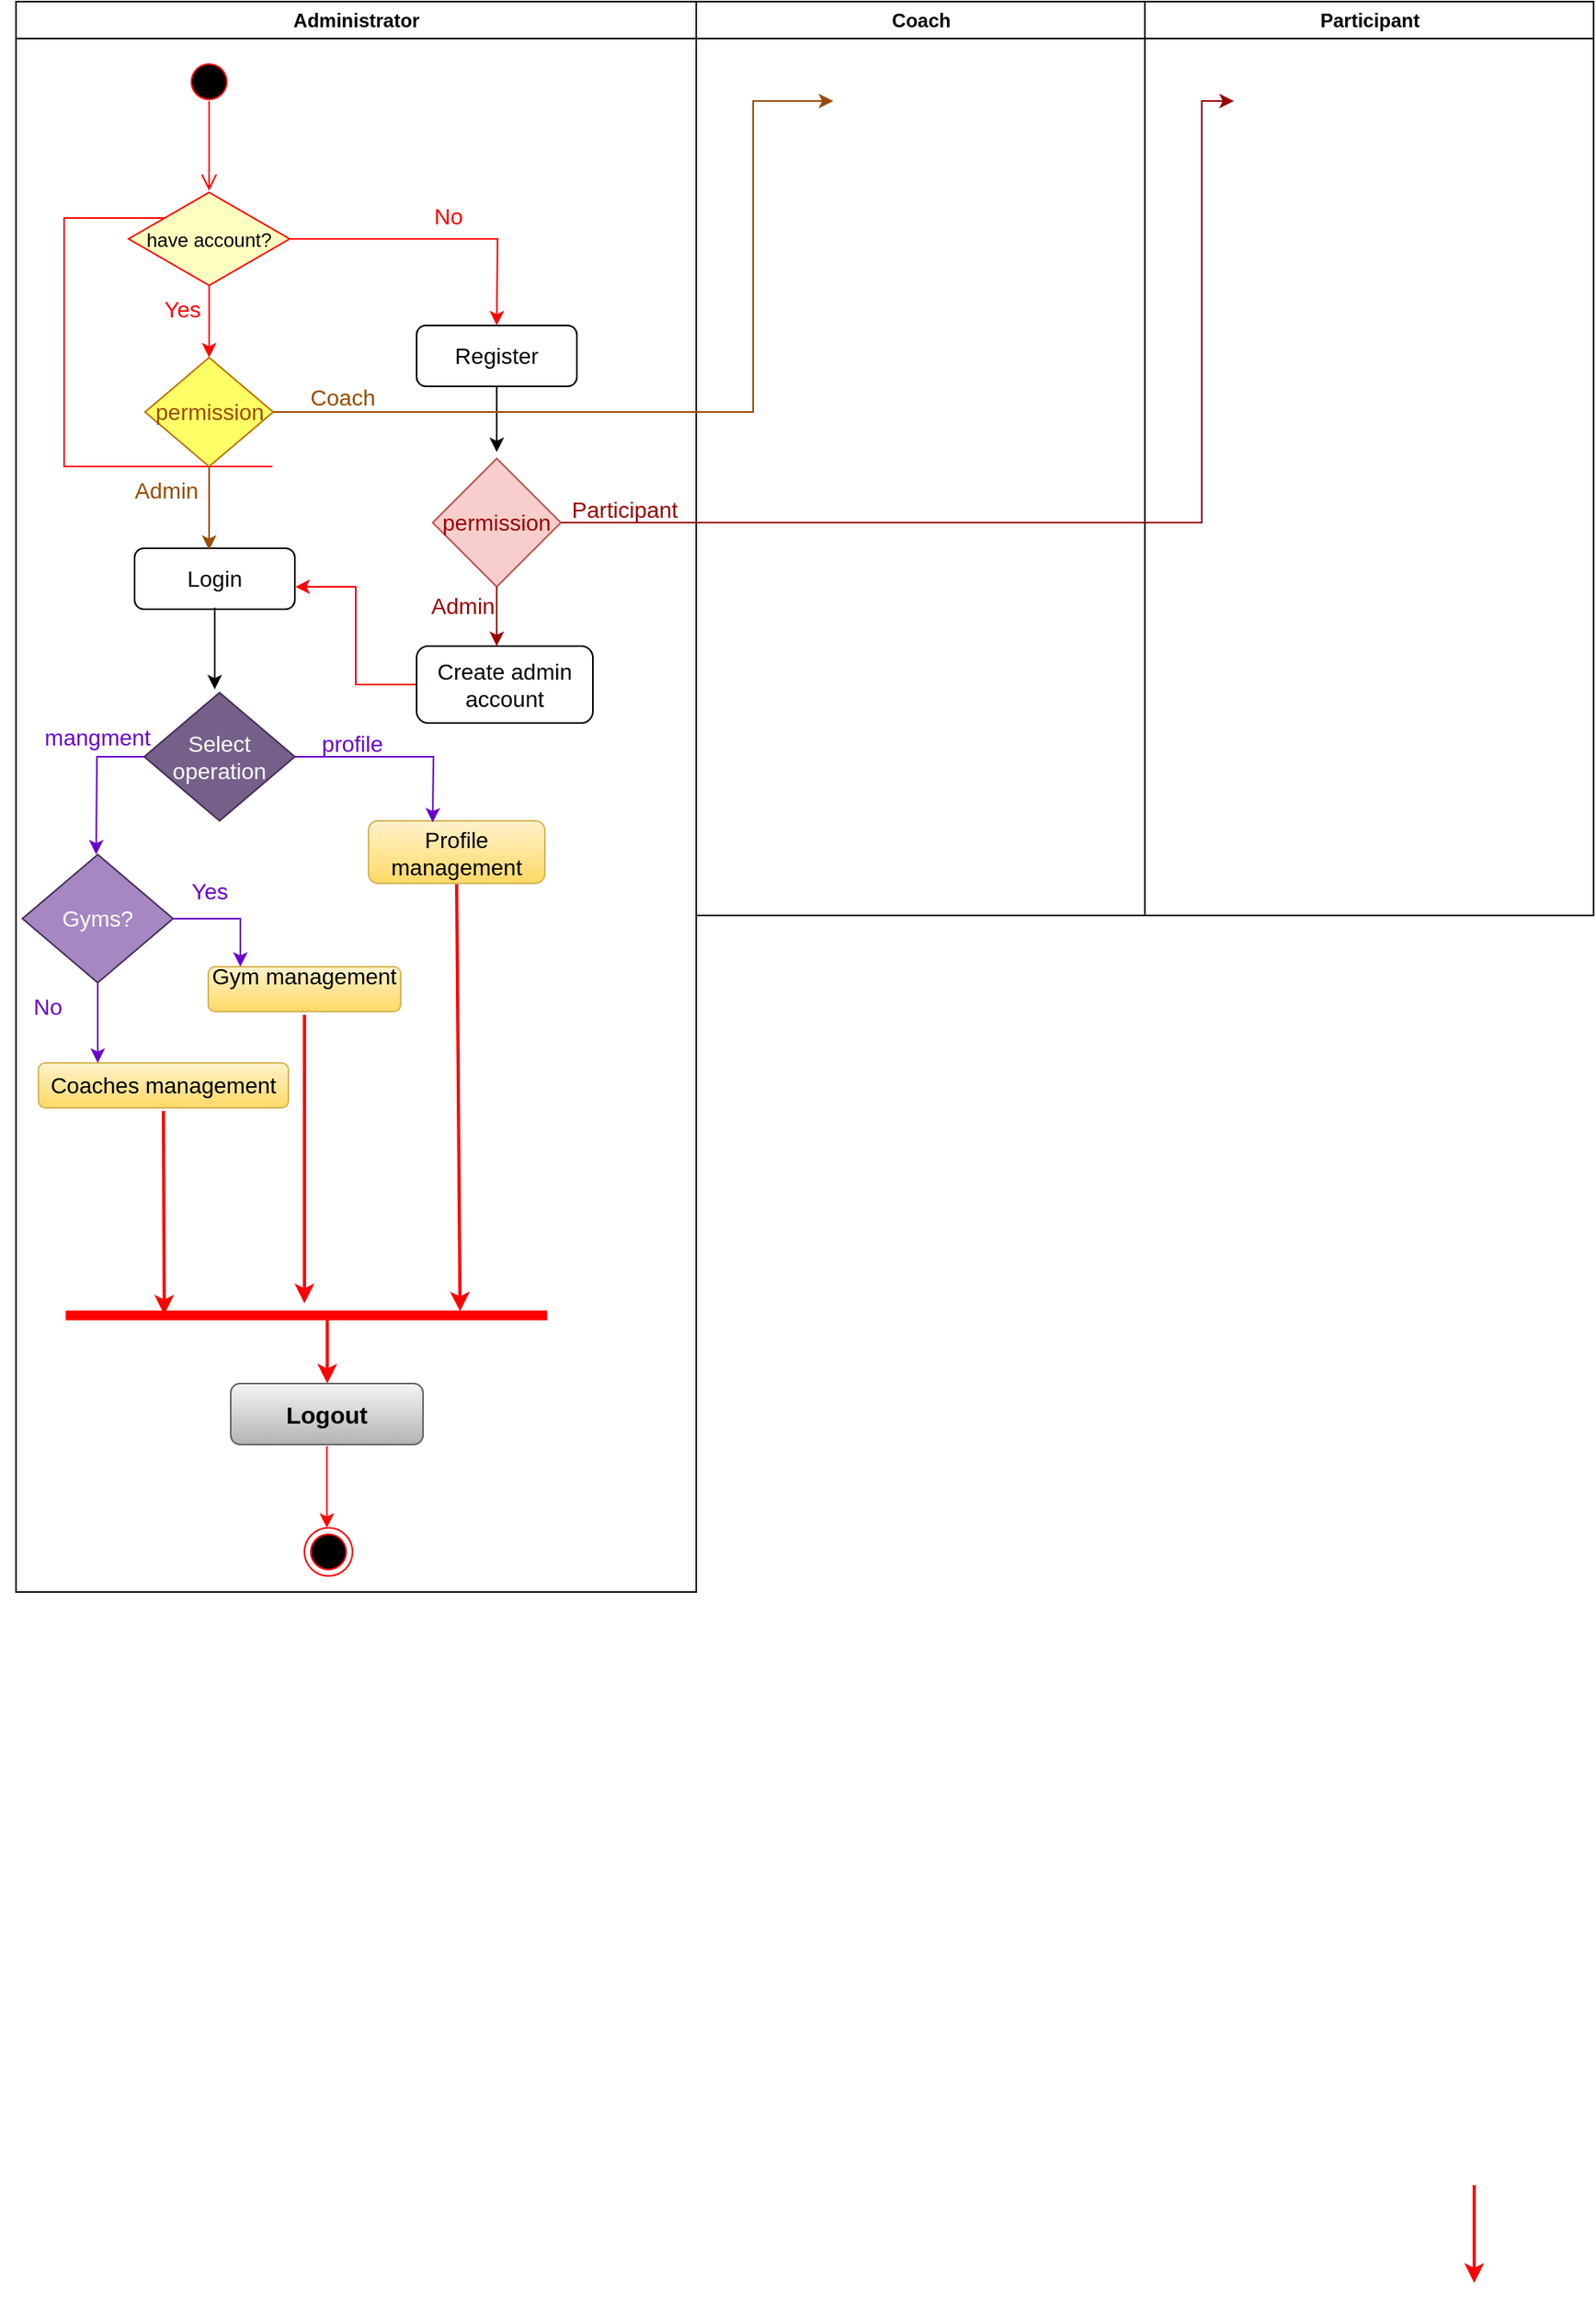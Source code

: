 <mxfile version="20.5.1" type="github">
  <diagram name="Page-1" id="e7e014a7-5840-1c2e-5031-d8a46d1fe8dd">
    <mxGraphModel dx="1038" dy="536" grid="1" gridSize="10" guides="1" tooltips="1" connect="1" arrows="1" fold="1" page="1" pageScale="1" pageWidth="1169" pageHeight="826" background="none" math="0" shadow="0">
      <root>
        <mxCell id="0" />
        <mxCell id="1" parent="0" />
        <mxCell id="2" value="Administrator" style="swimlane;whiteSpace=wrap;" parent="1" vertex="1">
          <mxGeometry x="20" y="128" width="424.5" height="992" as="geometry" />
        </mxCell>
        <mxCell id="12" value="" style="edgeStyle=elbowEdgeStyle;elbow=horizontal;strokeColor=#FF0000;endArrow=open;endFill=1;rounded=0" parent="2" source="10" edge="1">
          <mxGeometry width="100" height="100" relative="1" as="geometry">
            <mxPoint x="160" y="290" as="sourcePoint" />
            <mxPoint x="115" y="135" as="targetPoint" />
            <Array as="points">
              <mxPoint x="30" y="250" />
            </Array>
          </mxGeometry>
        </mxCell>
        <mxCell id="dBgh0t9pDxQGnR2ba0j--41" value="" style="ellipse;html=1;shape=startState;fillColor=#000000;strokeColor=#ff0000;" vertex="1" parent="2">
          <mxGeometry x="105.5" y="35" width="30" height="30" as="geometry" />
        </mxCell>
        <mxCell id="dBgh0t9pDxQGnR2ba0j--42" value="" style="edgeStyle=orthogonalEdgeStyle;html=1;verticalAlign=bottom;endArrow=open;endSize=8;strokeColor=#ff0000;rounded=0;" edge="1" parent="2">
          <mxGeometry relative="1" as="geometry">
            <mxPoint x="120.5" y="118" as="targetPoint" />
            <mxPoint x="120.5" y="62" as="sourcePoint" />
          </mxGeometry>
        </mxCell>
        <mxCell id="dBgh0t9pDxQGnR2ba0j--45" value="have account?" style="rhombus;fillColor=#ffffc0;strokeColor=#ff0000;" vertex="1" parent="2">
          <mxGeometry x="70.25" y="119" width="100.5" height="58" as="geometry" />
        </mxCell>
        <mxCell id="dBgh0t9pDxQGnR2ba0j--49" value="&lt;font style=&quot;font-size: 14px;&quot; color=&quot;#FF0000&quot;&gt;No&lt;/font&gt;" style="text;html=1;strokeColor=none;fillColor=none;align=center;verticalAlign=middle;whiteSpace=wrap;rounded=0;" vertex="1" parent="2">
          <mxGeometry x="240" y="119" width="60" height="30" as="geometry" />
        </mxCell>
        <mxCell id="dBgh0t9pDxQGnR2ba0j--51" value="&lt;span&gt;Register &lt;/span&gt;" style="rounded=1;whiteSpace=wrap;html=1;fontSize=14;fontColor=#000000;" vertex="1" parent="2">
          <mxGeometry x="250" y="202" width="100" height="38" as="geometry" />
        </mxCell>
        <mxCell id="dBgh0t9pDxQGnR2ba0j--53" value="&lt;font color=&quot;#990000&quot;&gt;permission&lt;/font&gt;" style="rhombus;whiteSpace=wrap;html=1;fontSize=14;fillColor=#f8cecc;strokeColor=#b85450;" vertex="1" parent="2">
          <mxGeometry x="260" y="285" width="80" height="80" as="geometry" />
        </mxCell>
        <mxCell id="dBgh0t9pDxQGnR2ba0j--64" style="edgeStyle=orthogonalEdgeStyle;rounded=0;orthogonalLoop=1;jettySize=auto;html=1;entryX=1.003;entryY=0.632;entryDx=0;entryDy=0;entryPerimeter=0;strokeColor=#FF0000;fontSize=14;fontColor=#000000;" edge="1" parent="2" source="dBgh0t9pDxQGnR2ba0j--55" target="dBgh0t9pDxQGnR2ba0j--58">
          <mxGeometry relative="1" as="geometry" />
        </mxCell>
        <mxCell id="dBgh0t9pDxQGnR2ba0j--55" value="&lt;font color=&quot;#000000&quot;&gt;Create admin account&lt;br&gt;&lt;/font&gt;" style="rounded=1;whiteSpace=wrap;html=1;fontSize=14;" vertex="1" parent="2">
          <mxGeometry x="250" y="402" width="110" height="48" as="geometry" />
        </mxCell>
        <mxCell id="dBgh0t9pDxQGnR2ba0j--57" value="&lt;font color=&quot;#FF0000&quot;&gt;Yes&lt;/font&gt;" style="text;html=1;strokeColor=none;fillColor=none;align=center;verticalAlign=middle;whiteSpace=wrap;rounded=0;fontSize=14;fontColor=#000000;" vertex="1" parent="2">
          <mxGeometry x="74" y="177" width="60" height="30" as="geometry" />
        </mxCell>
        <mxCell id="dBgh0t9pDxQGnR2ba0j--58" value="Login" style="rounded=1;whiteSpace=wrap;html=1;fontSize=14;fontColor=#000000;" vertex="1" parent="2">
          <mxGeometry x="74" y="341" width="100" height="38" as="geometry" />
        </mxCell>
        <mxCell id="dBgh0t9pDxQGnR2ba0j--59" value="&lt;font color=&quot;#994C00&quot;&gt;Admin&lt;/font&gt;" style="text;html=1;strokeColor=none;fillColor=none;align=center;verticalAlign=middle;whiteSpace=wrap;rounded=0;fontSize=14;fontColor=#FF0000;" vertex="1" parent="2">
          <mxGeometry x="64" y="290" width="60" height="30" as="geometry" />
        </mxCell>
        <mxCell id="dBgh0t9pDxQGnR2ba0j--62" value="Select operation" style="rhombus;whiteSpace=wrap;html=1;fontSize=14;fillColor=#76608a;strokeColor=#432D57;fontColor=#ffffff;" vertex="1" parent="2">
          <mxGeometry x="80" y="431" width="94" height="80" as="geometry" />
        </mxCell>
        <mxCell id="dBgh0t9pDxQGnR2ba0j--65" value="&lt;font color=&quot;#994C00&quot;&gt;permission&lt;/font&gt;" style="rhombus;whiteSpace=wrap;html=1;fontSize=14;fillColor=#FFFF66;strokeColor=#BD7000;fontColor=#000000;" vertex="1" parent="2">
          <mxGeometry x="80.5" y="222" width="80" height="68" as="geometry" />
        </mxCell>
        <mxCell id="dBgh0t9pDxQGnR2ba0j--69" value="&lt;font color=&quot;#994C00&quot;&gt;Coach&lt;/font&gt;" style="text;html=1;strokeColor=none;fillColor=none;align=center;verticalAlign=middle;whiteSpace=wrap;rounded=0;fontSize=14;fontColor=#FF0000;" vertex="1" parent="2">
          <mxGeometry x="174" y="232" width="60" height="30" as="geometry" />
        </mxCell>
        <mxCell id="dBgh0t9pDxQGnR2ba0j--72" value="&lt;font color=&quot;#990000&quot;&gt;Participant&lt;/font&gt;" style="text;html=1;strokeColor=none;fillColor=none;align=center;verticalAlign=middle;whiteSpace=wrap;rounded=0;fontSize=14;fontColor=#FF0000;" vertex="1" parent="2">
          <mxGeometry x="350" y="302" width="60" height="30" as="geometry" />
        </mxCell>
        <mxCell id="dBgh0t9pDxQGnR2ba0j--75" value="&lt;font color=&quot;#6600CC&quot;&gt;profile&lt;/font&gt;" style="text;html=1;strokeColor=none;fillColor=none;align=center;verticalAlign=middle;whiteSpace=wrap;rounded=0;fontSize=14;fontColor=#990000;" vertex="1" parent="2">
          <mxGeometry x="180" y="448" width="60" height="30" as="geometry" />
        </mxCell>
        <mxCell id="dBgh0t9pDxQGnR2ba0j--76" value="mangment" style="text;html=1;strokeColor=none;fillColor=none;align=center;verticalAlign=middle;whiteSpace=wrap;rounded=0;fontSize=14;fontColor=#6600CC;" vertex="1" parent="2">
          <mxGeometry x="21" y="444" width="60" height="30" as="geometry" />
        </mxCell>
        <mxCell id="dBgh0t9pDxQGnR2ba0j--77" value="Gyms?" style="rhombus;whiteSpace=wrap;html=1;fontSize=14;fillColor=#A687C2;strokeColor=#432D57;fontColor=#ffffff;" vertex="1" parent="2">
          <mxGeometry x="4" y="532" width="94" height="80" as="geometry" />
        </mxCell>
        <mxCell id="dBgh0t9pDxQGnR2ba0j--78" value="&lt;p&gt;&lt;span&gt;Profile management&lt;/span&gt;&lt;/p&gt;" style="rounded=1;whiteSpace=wrap;html=1;fontSize=14;fillColor=#fff2cc;gradientColor=#ffd966;strokeColor=#d6b656;" vertex="1" parent="2">
          <mxGeometry x="220" y="511" width="110" height="39" as="geometry" />
        </mxCell>
        <mxCell id="dBgh0t9pDxQGnR2ba0j--80" value="Yes" style="text;html=1;strokeColor=none;fillColor=none;align=center;verticalAlign=middle;whiteSpace=wrap;rounded=0;fontSize=14;fontColor=#6600CC;" vertex="1" parent="2">
          <mxGeometry x="91" y="540" width="60" height="30" as="geometry" />
        </mxCell>
        <mxCell id="dBgh0t9pDxQGnR2ba0j--81" value="&#xa;&lt;p&gt;&lt;/p&gt;&lt;p&gt;&lt;span&gt;Gym management&lt;/span&gt;&lt;/p&gt;&lt;p&gt;&lt;/p&gt;&#xa;&#xa;" style="rounded=1;whiteSpace=wrap;html=1;fontSize=14;fillColor=#fff2cc;gradientColor=#ffd966;strokeColor=#d6b656;" vertex="1" parent="2">
          <mxGeometry x="120" y="602" width="120" height="28" as="geometry" />
        </mxCell>
        <mxCell id="dBgh0t9pDxQGnR2ba0j--84" value="&lt;br&gt;&lt;p&gt;&lt;/p&gt;&lt;p&gt;&lt;span&gt;Coaches &lt;/span&gt;&lt;span&gt;management&lt;/span&gt;&lt;/p&gt;&lt;p&gt;&lt;/p&gt;&lt;br&gt;" style="rounded=1;whiteSpace=wrap;html=1;fontSize=14;fillColor=#fff2cc;gradientColor=#ffd966;strokeColor=#d6b656;" vertex="1" parent="2">
          <mxGeometry x="14" y="662" width="156" height="28" as="geometry" />
        </mxCell>
        <mxCell id="dBgh0t9pDxQGnR2ba0j--88" value="" style="shape=line;strokeWidth=6;strokeColor=#ff0000;rotation=-180;" vertex="1" parent="2">
          <mxGeometry x="31" y="812" width="300.5" height="15" as="geometry" />
        </mxCell>
        <mxCell id="dBgh0t9pDxQGnR2ba0j--91" value="&lt;b&gt;&lt;font style=&quot;font-size: 15px;&quot;&gt;Logout&lt;/font&gt;&lt;/b&gt;" style="rounded=1;whiteSpace=wrap;html=1;fontSize=14;fillColor=#f5f5f5;gradientColor=#b3b3b3;strokeColor=#666666;" vertex="1" parent="2">
          <mxGeometry x="134" y="862" width="120" height="38" as="geometry" />
        </mxCell>
        <mxCell id="38" value="" style="ellipse;shape=endState;fillColor=#000000;strokeColor=#ff0000" parent="2" vertex="1">
          <mxGeometry x="180" y="952" width="30" height="30" as="geometry" />
        </mxCell>
        <mxCell id="3" value="Coach" style="swimlane;whiteSpace=wrap" parent="1" vertex="1">
          <mxGeometry x="444.5" y="128" width="280" height="570" as="geometry" />
        </mxCell>
        <mxCell id="4" value="Participant" style="swimlane;whiteSpace=wrap" parent="1" vertex="1">
          <mxGeometry x="724.5" y="128" width="280" height="570" as="geometry" />
        </mxCell>
        <mxCell id="dBgh0t9pDxQGnR2ba0j--48" style="edgeStyle=orthogonalEdgeStyle;rounded=0;orthogonalLoop=1;jettySize=auto;html=1;strokeColor=#FF0000;" edge="1" parent="1" source="dBgh0t9pDxQGnR2ba0j--45">
          <mxGeometry relative="1" as="geometry">
            <mxPoint x="320" y="330" as="targetPoint" />
          </mxGeometry>
        </mxCell>
        <mxCell id="dBgh0t9pDxQGnR2ba0j--52" style="edgeStyle=orthogonalEdgeStyle;rounded=0;orthogonalLoop=1;jettySize=auto;html=1;strokeColor=#000000;fontSize=14;fontColor=#000000;" edge="1" parent="1">
          <mxGeometry relative="1" as="geometry">
            <mxPoint x="320" y="409" as="targetPoint" />
            <mxPoint x="320" y="368" as="sourcePoint" />
          </mxGeometry>
        </mxCell>
        <mxCell id="dBgh0t9pDxQGnR2ba0j--54" style="edgeStyle=orthogonalEdgeStyle;rounded=0;orthogonalLoop=1;jettySize=auto;html=1;strokeColor=#990000;fontSize=14;fontColor=#990000;" edge="1" parent="1" source="dBgh0t9pDxQGnR2ba0j--53">
          <mxGeometry relative="1" as="geometry">
            <mxPoint x="320" y="530" as="targetPoint" />
          </mxGeometry>
        </mxCell>
        <mxCell id="dBgh0t9pDxQGnR2ba0j--56" style="edgeStyle=orthogonalEdgeStyle;rounded=0;orthogonalLoop=1;jettySize=auto;html=1;strokeColor=#FF0000;fontSize=14;fontColor=#000000;" edge="1" parent="1" source="dBgh0t9pDxQGnR2ba0j--45">
          <mxGeometry relative="1" as="geometry">
            <mxPoint x="140.5" y="350" as="targetPoint" />
          </mxGeometry>
        </mxCell>
        <mxCell id="dBgh0t9pDxQGnR2ba0j--61" style="edgeStyle=orthogonalEdgeStyle;rounded=0;orthogonalLoop=1;jettySize=auto;html=1;strokeColor=#000000;fontSize=14;fontColor=#000000;" edge="1" parent="1">
          <mxGeometry relative="1" as="geometry">
            <mxPoint x="144" y="557" as="targetPoint" />
            <mxPoint x="144" y="506" as="sourcePoint" />
          </mxGeometry>
        </mxCell>
        <mxCell id="dBgh0t9pDxQGnR2ba0j--66" style="edgeStyle=orthogonalEdgeStyle;rounded=0;orthogonalLoop=1;jettySize=auto;html=1;strokeColor=#994C00;fontSize=14;fontColor=#994C00;" edge="1" parent="1" source="dBgh0t9pDxQGnR2ba0j--65">
          <mxGeometry relative="1" as="geometry">
            <mxPoint x="140.5" y="470" as="targetPoint" />
          </mxGeometry>
        </mxCell>
        <mxCell id="dBgh0t9pDxQGnR2ba0j--67" value="&lt;font color=&quot;#990000&quot;&gt;Admin&lt;/font&gt;" style="text;html=1;strokeColor=none;fillColor=none;align=center;verticalAlign=middle;whiteSpace=wrap;rounded=0;fontSize=14;fontColor=#FF0000;" vertex="1" parent="1">
          <mxGeometry x="269" y="490" width="60" height="30" as="geometry" />
        </mxCell>
        <mxCell id="dBgh0t9pDxQGnR2ba0j--68" style="edgeStyle=orthogonalEdgeStyle;rounded=0;orthogonalLoop=1;jettySize=auto;html=1;strokeColor=#994C00;fontSize=14;fontColor=#994C00;" edge="1" parent="1" source="dBgh0t9pDxQGnR2ba0j--65">
          <mxGeometry relative="1" as="geometry">
            <mxPoint x="530" y="190" as="targetPoint" />
            <Array as="points">
              <mxPoint x="480" y="384" />
              <mxPoint x="480" y="190" />
            </Array>
          </mxGeometry>
        </mxCell>
        <mxCell id="dBgh0t9pDxQGnR2ba0j--71" style="edgeStyle=orthogonalEdgeStyle;rounded=0;orthogonalLoop=1;jettySize=auto;html=1;strokeColor=#990000;fontSize=14;fontColor=#994C00;" edge="1" parent="1" source="dBgh0t9pDxQGnR2ba0j--53">
          <mxGeometry relative="1" as="geometry">
            <mxPoint x="780" y="190" as="targetPoint" />
            <Array as="points">
              <mxPoint x="760" y="453" />
              <mxPoint x="760" y="190" />
            </Array>
          </mxGeometry>
        </mxCell>
        <mxCell id="dBgh0t9pDxQGnR2ba0j--73" style="edgeStyle=orthogonalEdgeStyle;rounded=0;orthogonalLoop=1;jettySize=auto;html=1;strokeColor=#6600CC;fontSize=14;fontColor=#990000;" edge="1" parent="1" source="dBgh0t9pDxQGnR2ba0j--62">
          <mxGeometry relative="1" as="geometry">
            <mxPoint x="280" y="640" as="targetPoint" />
          </mxGeometry>
        </mxCell>
        <mxCell id="dBgh0t9pDxQGnR2ba0j--74" style="edgeStyle=orthogonalEdgeStyle;rounded=0;orthogonalLoop=1;jettySize=auto;html=1;strokeColor=#6600CC;fontSize=14;fontColor=#990000;" edge="1" parent="1" source="dBgh0t9pDxQGnR2ba0j--62">
          <mxGeometry relative="1" as="geometry">
            <mxPoint x="70" y="660" as="targetPoint" />
          </mxGeometry>
        </mxCell>
        <mxCell id="dBgh0t9pDxQGnR2ba0j--79" style="edgeStyle=elbowEdgeStyle;rounded=0;orthogonalLoop=1;jettySize=auto;html=1;strokeColor=#6600CC;fontSize=14;fontColor=#6600CC;" edge="1" parent="1" source="dBgh0t9pDxQGnR2ba0j--77">
          <mxGeometry relative="1" as="geometry">
            <mxPoint x="160" y="730" as="targetPoint" />
            <Array as="points">
              <mxPoint x="160" y="700" />
            </Array>
          </mxGeometry>
        </mxCell>
        <mxCell id="dBgh0t9pDxQGnR2ba0j--82" style="edgeStyle=elbowEdgeStyle;rounded=0;orthogonalLoop=1;jettySize=auto;html=1;strokeColor=#6600CC;fontSize=14;fontColor=#6600CC;" edge="1" parent="1" source="dBgh0t9pDxQGnR2ba0j--77">
          <mxGeometry relative="1" as="geometry">
            <mxPoint x="71" y="790" as="targetPoint" />
          </mxGeometry>
        </mxCell>
        <mxCell id="dBgh0t9pDxQGnR2ba0j--83" value="No" style="text;html=1;strokeColor=none;fillColor=none;align=center;verticalAlign=middle;whiteSpace=wrap;rounded=0;fontSize=14;fontColor=#6600CC;" vertex="1" parent="1">
          <mxGeometry x="10" y="740" width="60" height="30" as="geometry" />
        </mxCell>
        <mxCell id="dBgh0t9pDxQGnR2ba0j--85" style="rounded=0;orthogonalLoop=1;jettySize=auto;html=1;strokeColor=#FF0000;fontSize=14;fontColor=#6600CC;entryX=0.181;entryY=0.667;entryDx=0;entryDy=0;entryPerimeter=0;strokeWidth=2;" edge="1" parent="1" target="dBgh0t9pDxQGnR2ba0j--88">
          <mxGeometry relative="1" as="geometry">
            <mxPoint x="290" y="910" as="targetPoint" />
            <mxPoint x="295" y="678.5" as="sourcePoint" />
          </mxGeometry>
        </mxCell>
        <mxCell id="dBgh0t9pDxQGnR2ba0j--86" style="edgeStyle=elbowEdgeStyle;rounded=0;orthogonalLoop=1;jettySize=auto;html=1;strokeColor=#FF0000;fontSize=14;fontColor=#6600CC;strokeWidth=2;" edge="1" parent="1">
          <mxGeometry relative="1" as="geometry">
            <mxPoint x="200" y="940" as="targetPoint" />
            <mxPoint x="200" y="760" as="sourcePoint" />
          </mxGeometry>
        </mxCell>
        <mxCell id="dBgh0t9pDxQGnR2ba0j--87" style="edgeStyle=elbowEdgeStyle;rounded=0;orthogonalLoop=1;jettySize=auto;html=1;strokeColor=#FF0000;fontSize=14;fontColor=#6600CC;entryX=0.794;entryY=0.533;entryDx=0;entryDy=0;entryPerimeter=0;strokeWidth=2;" edge="1" parent="1" target="dBgh0t9pDxQGnR2ba0j--88">
          <mxGeometry relative="1" as="geometry">
            <mxPoint x="112" y="936" as="targetPoint" />
            <mxPoint x="112" y="820" as="sourcePoint" />
          </mxGeometry>
        </mxCell>
        <mxCell id="dBgh0t9pDxQGnR2ba0j--90" style="edgeStyle=none;rounded=0;orthogonalLoop=1;jettySize=auto;html=1;strokeColor=#FF0000;fontSize=14;fontColor=#6600CC;strokeWidth=2;" edge="1" parent="1">
          <mxGeometry relative="1" as="geometry">
            <mxPoint x="214.25" y="990" as="targetPoint" />
            <mxPoint x="214.25" y="947.5" as="sourcePoint" />
          </mxGeometry>
        </mxCell>
        <mxCell id="dBgh0t9pDxQGnR2ba0j--92" style="edgeStyle=none;rounded=0;orthogonalLoop=1;jettySize=auto;html=1;strokeColor=#FF0000;strokeWidth=2;fontSize=15;fontColor=#6600CC;" edge="1" parent="1">
          <mxGeometry relative="1" as="geometry">
            <mxPoint x="930" y="1551" as="targetPoint" />
            <mxPoint x="930" y="1490" as="sourcePoint" />
          </mxGeometry>
        </mxCell>
        <mxCell id="dBgh0t9pDxQGnR2ba0j--93" style="edgeStyle=none;rounded=0;orthogonalLoop=1;jettySize=auto;html=1;strokeColor=#FF0000;strokeWidth=1;fontSize=15;fontColor=#6600CC;" edge="1" parent="1">
          <mxGeometry relative="1" as="geometry">
            <mxPoint x="214" y="1080" as="targetPoint" />
            <mxPoint x="214" y="1029" as="sourcePoint" />
          </mxGeometry>
        </mxCell>
      </root>
    </mxGraphModel>
  </diagram>
</mxfile>
